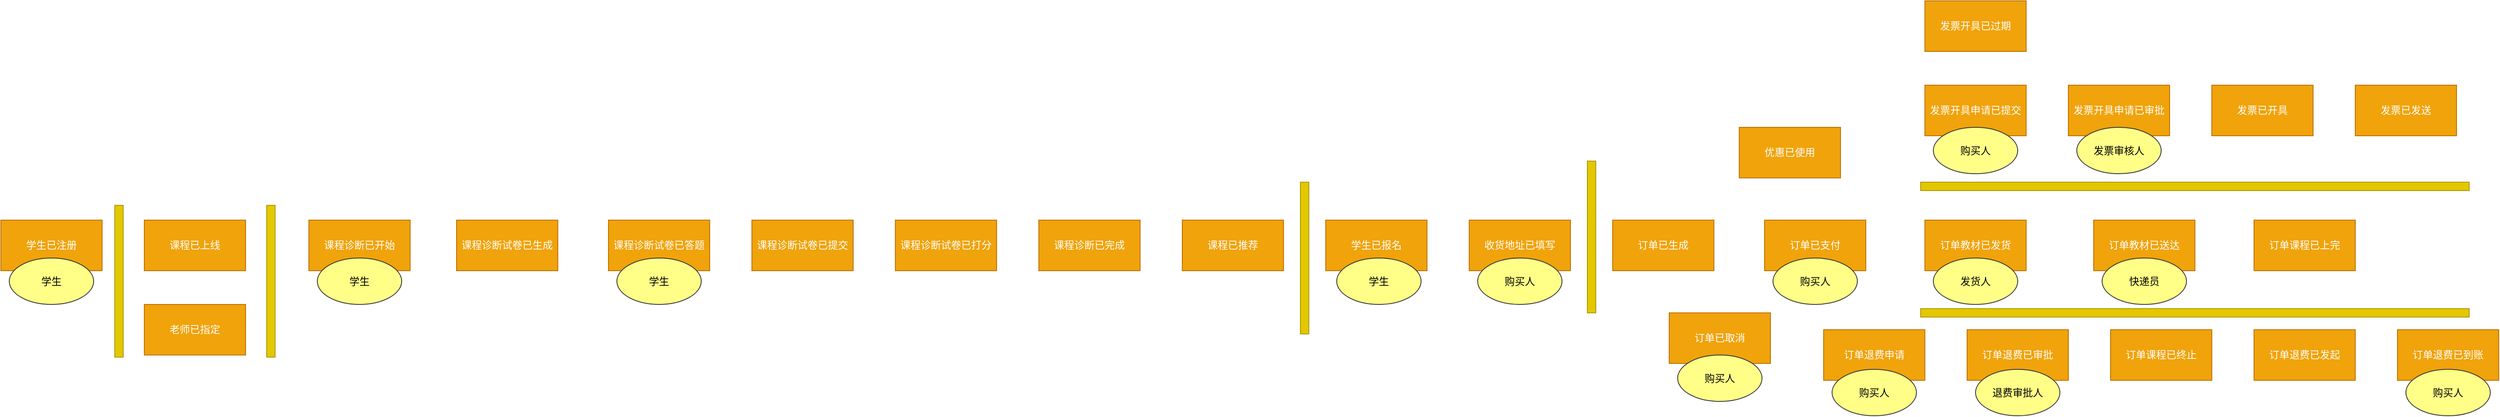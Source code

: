 <mxfile version="11.1.4" type="github"><diagram id="G8w8V76md9xOgDB4XLrM" name="Page-1"><mxGraphModel dx="2631" dy="525" grid="1" gridSize="10" guides="1" tooltips="1" connect="1" arrows="1" fold="1" page="1" pageScale="1" pageWidth="827" pageHeight="1169" math="0" shadow="0"><root><mxCell id="0"/><mxCell id="1" parent="0"/><mxCell id="5JOC6SV2YJLlVuiQpK-7-1" value="课程诊断已开始" style="rounded=0;whiteSpace=wrap;html=1;fillColor=#f0a30a;strokeColor=#BD7000;fontColor=#ffffff;" parent="1" vertex="1"><mxGeometry x="-905" y="380" width="120" height="60" as="geometry"/></mxCell><mxCell id="5JOC6SV2YJLlVuiQpK-7-4" value="收货地址已填写" style="rounded=0;whiteSpace=wrap;html=1;fillColor=#f0a30a;strokeColor=#BD7000;fontColor=#ffffff;" parent="1" vertex="1"><mxGeometry x="470" y="380" width="120" height="60" as="geometry"/></mxCell><mxCell id="5JOC6SV2YJLlVuiQpK-7-5" value="订单已支付" style="rounded=0;whiteSpace=wrap;html=1;fillColor=#f0a30a;strokeColor=#BD7000;fontColor=#ffffff;" parent="1" vertex="1"><mxGeometry x="820" y="380" width="120" height="60" as="geometry"/></mxCell><mxCell id="5JOC6SV2YJLlVuiQpK-7-7" value="订单已生成" style="rounded=0;whiteSpace=wrap;html=1;fillColor=#f0a30a;strokeColor=#BD7000;fontColor=#ffffff;" parent="1" vertex="1"><mxGeometry x="640" y="380" width="120" height="60" as="geometry"/></mxCell><mxCell id="5JOC6SV2YJLlVuiQpK-7-8" value="订单已取消" style="rounded=0;whiteSpace=wrap;html=1;fillColor=#f0a30a;strokeColor=#BD7000;fontColor=#ffffff;" parent="1" vertex="1"><mxGeometry x="707" y="490" width="120" height="60" as="geometry"/></mxCell><mxCell id="5JOC6SV2YJLlVuiQpK-7-9" value="订单教材已发货" style="rounded=0;whiteSpace=wrap;html=1;fillColor=#f0a30a;strokeColor=#BD7000;fontColor=#ffffff;" parent="1" vertex="1"><mxGeometry x="1010" y="380" width="120" height="60" as="geometry"/></mxCell><mxCell id="5JOC6SV2YJLlVuiQpK-7-11" value="发票已开具" style="rounded=0;whiteSpace=wrap;html=1;fillColor=#f0a30a;strokeColor=#BD7000;fontColor=#ffffff;" parent="1" vertex="1"><mxGeometry x="1350" y="220" width="120" height="60" as="geometry"/></mxCell><mxCell id="5JOC6SV2YJLlVuiQpK-7-14" value="课程已推荐" style="rounded=0;whiteSpace=wrap;html=1;fillColor=#f0a30a;strokeColor=#BD7000;fontColor=#ffffff;" parent="1" vertex="1"><mxGeometry x="130" y="380" width="120" height="60" as="geometry"/></mxCell><mxCell id="5JOC6SV2YJLlVuiQpK-7-15" value="课程诊断试卷已打分" style="rounded=0;whiteSpace=wrap;html=1;fillColor=#f0a30a;strokeColor=#BD7000;fontColor=#ffffff;" parent="1" vertex="1"><mxGeometry x="-210" y="380" width="120" height="60" as="geometry"/></mxCell><mxCell id="5JOC6SV2YJLlVuiQpK-7-16" value="学生已报名" style="rounded=0;whiteSpace=wrap;html=1;fillColor=#f0a30a;strokeColor=#BD7000;fontColor=#ffffff;" parent="1" vertex="1"><mxGeometry x="300" y="380" width="120" height="60" as="geometry"/></mxCell><mxCell id="5JOC6SV2YJLlVuiQpK-7-17" value="订单教材已送达" style="rounded=0;whiteSpace=wrap;html=1;fillColor=#f0a30a;strokeColor=#BD7000;fontColor=#ffffff;" parent="1" vertex="1"><mxGeometry x="1210" y="380" width="120" height="60" as="geometry"/></mxCell><mxCell id="30TCNtPFhE_TjE8MfQyz-1" value="课程已上线" style="rounded=0;whiteSpace=wrap;html=1;fillColor=#f0a30a;strokeColor=#BD7000;fontColor=#ffffff;" parent="1" vertex="1"><mxGeometry x="-1100" y="380" width="120" height="60" as="geometry"/></mxCell><mxCell id="30TCNtPFhE_TjE8MfQyz-2" value="学生已注册" style="rounded=0;whiteSpace=wrap;html=1;fillColor=#f0a30a;strokeColor=#BD7000;fontColor=#ffffff;" parent="1" vertex="1"><mxGeometry x="-1270" y="380" width="120" height="60" as="geometry"/></mxCell><mxCell id="30TCNtPFhE_TjE8MfQyz-3" value="老师已指定" style="rounded=0;whiteSpace=wrap;html=1;fillColor=#f0a30a;strokeColor=#BD7000;fontColor=#ffffff;" parent="1" vertex="1"><mxGeometry x="-1100" y="480" width="120" height="60" as="geometry"/></mxCell><mxCell id="30TCNtPFhE_TjE8MfQyz-4" value="优惠已使用" style="rounded=0;whiteSpace=wrap;html=1;fillColor=#f0a30a;strokeColor=#BD7000;fontColor=#ffffff;" parent="1" vertex="1"><mxGeometry x="790" y="270" width="120" height="60" as="geometry"/></mxCell><mxCell id="30TCNtPFhE_TjE8MfQyz-5" value="订单退费申请" style="rounded=0;whiteSpace=wrap;html=1;fillColor=#f0a30a;strokeColor=#BD7000;fontColor=#ffffff;" parent="1" vertex="1"><mxGeometry x="890" y="510" width="120" height="60" as="geometry"/></mxCell><mxCell id="30TCNtPFhE_TjE8MfQyz-6" value="订单课程已上完" style="rounded=0;whiteSpace=wrap;html=1;fillColor=#f0a30a;strokeColor=#BD7000;fontColor=#ffffff;" parent="1" vertex="1"><mxGeometry x="1400" y="380" width="120" height="60" as="geometry"/></mxCell><mxCell id="30TCNtPFhE_TjE8MfQyz-7" value="课程诊断试卷已生成" style="rounded=0;whiteSpace=wrap;html=1;fillColor=#f0a30a;strokeColor=#BD7000;fontColor=#ffffff;" parent="1" vertex="1"><mxGeometry x="-730" y="380" width="120" height="60" as="geometry"/></mxCell><mxCell id="30TCNtPFhE_TjE8MfQyz-8" value="课程诊断试卷已答题" style="rounded=0;whiteSpace=wrap;html=1;fillColor=#f0a30a;strokeColor=#BD7000;fontColor=#ffffff;" parent="1" vertex="1"><mxGeometry x="-550" y="380" width="120" height="60" as="geometry"/></mxCell><mxCell id="30TCNtPFhE_TjE8MfQyz-9" value="课程诊断试卷已提交" style="rounded=0;whiteSpace=wrap;html=1;fillColor=#f0a30a;strokeColor=#BD7000;fontColor=#ffffff;" parent="1" vertex="1"><mxGeometry x="-380" y="380" width="120" height="60" as="geometry"/></mxCell><mxCell id="30TCNtPFhE_TjE8MfQyz-10" value="课程诊断已完成" style="rounded=0;whiteSpace=wrap;html=1;fillColor=#f0a30a;strokeColor=#BD7000;fontColor=#ffffff;" parent="1" vertex="1"><mxGeometry x="-40" y="380" width="120" height="60" as="geometry"/></mxCell><mxCell id="30TCNtPFhE_TjE8MfQyz-11" value="发票开具申请已提交" style="rounded=0;whiteSpace=wrap;html=1;fillColor=#f0a30a;strokeColor=#BD7000;fontColor=#ffffff;" parent="1" vertex="1"><mxGeometry x="1010" y="220" width="120" height="60" as="geometry"/></mxCell><mxCell id="30TCNtPFhE_TjE8MfQyz-12" value="发票开具申请已审批" style="rounded=0;whiteSpace=wrap;html=1;fillColor=#f0a30a;strokeColor=#BD7000;fontColor=#ffffff;" parent="1" vertex="1"><mxGeometry x="1180" y="220" width="120" height="60" as="geometry"/></mxCell><mxCell id="30TCNtPFhE_TjE8MfQyz-13" value="发票已发送" style="rounded=0;whiteSpace=wrap;html=1;fillColor=#f0a30a;strokeColor=#BD7000;fontColor=#ffffff;" parent="1" vertex="1"><mxGeometry x="1520" y="220" width="120" height="60" as="geometry"/></mxCell><mxCell id="30TCNtPFhE_TjE8MfQyz-15" value="发票开具已过期" style="rounded=0;whiteSpace=wrap;html=1;fillColor=#f0a30a;strokeColor=#BD7000;fontColor=#ffffff;" parent="1" vertex="1"><mxGeometry x="1010" y="120" width="120" height="60" as="geometry"/></mxCell><mxCell id="30TCNtPFhE_TjE8MfQyz-16" value="订单退费已审批" style="rounded=0;whiteSpace=wrap;html=1;fillColor=#f0a30a;strokeColor=#BD7000;fontColor=#ffffff;" parent="1" vertex="1"><mxGeometry x="1060" y="510" width="120" height="60" as="geometry"/></mxCell><mxCell id="30TCNtPFhE_TjE8MfQyz-17" value="订单课程已终止" style="rounded=0;whiteSpace=wrap;html=1;fillColor=#f0a30a;strokeColor=#BD7000;fontColor=#ffffff;" parent="1" vertex="1"><mxGeometry x="1230" y="510" width="120" height="60" as="geometry"/></mxCell><mxCell id="30TCNtPFhE_TjE8MfQyz-18" value="订单退费已发起" style="rounded=0;whiteSpace=wrap;html=1;fillColor=#f0a30a;strokeColor=#BD7000;fontColor=#ffffff;" parent="1" vertex="1"><mxGeometry x="1400" y="510" width="120" height="60" as="geometry"/></mxCell><mxCell id="30TCNtPFhE_TjE8MfQyz-19" value="订单退费已到账" style="rounded=0;whiteSpace=wrap;html=1;fillColor=#f0a30a;strokeColor=#BD7000;fontColor=#ffffff;" parent="1" vertex="1"><mxGeometry x="1570" y="510" width="120" height="60" as="geometry"/></mxCell><mxCell id="1iYOvUZ4MrRbEAVFbk3Z-5" value="学生" style="ellipse;whiteSpace=wrap;html=1;fillColor=#ffff88;strokeColor=#36393d;" vertex="1" parent="1"><mxGeometry x="-1260" y="425" width="100" height="55" as="geometry"/></mxCell><mxCell id="1iYOvUZ4MrRbEAVFbk3Z-6" value="学生" style="ellipse;whiteSpace=wrap;html=1;fillColor=#ffff88;strokeColor=#36393d;" vertex="1" parent="1"><mxGeometry x="-895" y="425" width="100" height="55" as="geometry"/></mxCell><mxCell id="1iYOvUZ4MrRbEAVFbk3Z-7" value="学生" style="ellipse;whiteSpace=wrap;html=1;fillColor=#ffff88;strokeColor=#36393d;" vertex="1" parent="1"><mxGeometry x="-540" y="425" width="100" height="55" as="geometry"/></mxCell><mxCell id="1iYOvUZ4MrRbEAVFbk3Z-8" value="学生" style="ellipse;whiteSpace=wrap;html=1;fillColor=#ffff88;strokeColor=#36393d;" vertex="1" parent="1"><mxGeometry x="313" y="425" width="100" height="55" as="geometry"/></mxCell><mxCell id="1iYOvUZ4MrRbEAVFbk3Z-9" value="购买人" style="ellipse;whiteSpace=wrap;html=1;fillColor=#ffff88;strokeColor=#36393d;" vertex="1" parent="1"><mxGeometry x="480" y="425" width="100" height="55" as="geometry"/></mxCell><mxCell id="1iYOvUZ4MrRbEAVFbk3Z-10" value="购买人" style="ellipse;whiteSpace=wrap;html=1;fillColor=#ffff88;strokeColor=#36393d;" vertex="1" parent="1"><mxGeometry x="1020" y="270" width="100" height="55" as="geometry"/></mxCell><mxCell id="1iYOvUZ4MrRbEAVFbk3Z-11" value="发票审核人" style="ellipse;whiteSpace=wrap;html=1;fillColor=#ffff88;strokeColor=#36393d;" vertex="1" parent="1"><mxGeometry x="1190" y="270" width="100" height="55" as="geometry"/></mxCell><mxCell id="1iYOvUZ4MrRbEAVFbk3Z-13" value="购买人" style="ellipse;whiteSpace=wrap;html=1;fillColor=#ffff88;strokeColor=#36393d;" vertex="1" parent="1"><mxGeometry x="830" y="425" width="100" height="55" as="geometry"/></mxCell><mxCell id="1iYOvUZ4MrRbEAVFbk3Z-14" value="购买人" style="ellipse;whiteSpace=wrap;html=1;fillColor=#ffff88;strokeColor=#36393d;" vertex="1" parent="1"><mxGeometry x="900" y="557" width="100" height="55" as="geometry"/></mxCell><mxCell id="1iYOvUZ4MrRbEAVFbk3Z-15" value="购买人" style="ellipse;whiteSpace=wrap;html=1;fillColor=#ffff88;strokeColor=#36393d;" vertex="1" parent="1"><mxGeometry x="717" y="540" width="100" height="55" as="geometry"/></mxCell><mxCell id="1iYOvUZ4MrRbEAVFbk3Z-16" value="发货人" style="ellipse;whiteSpace=wrap;html=1;fillColor=#ffff88;strokeColor=#36393d;" vertex="1" parent="1"><mxGeometry x="1020" y="425" width="100" height="55" as="geometry"/></mxCell><mxCell id="1iYOvUZ4MrRbEAVFbk3Z-17" value="快递员" style="ellipse;whiteSpace=wrap;html=1;fillColor=#ffff88;strokeColor=#36393d;" vertex="1" parent="1"><mxGeometry x="1220" y="425" width="100" height="55" as="geometry"/></mxCell><mxCell id="1iYOvUZ4MrRbEAVFbk3Z-18" value="购买人" style="ellipse;whiteSpace=wrap;html=1;fillColor=#ffff88;strokeColor=#36393d;" vertex="1" parent="1"><mxGeometry x="1580" y="557" width="100" height="55" as="geometry"/></mxCell><mxCell id="1iYOvUZ4MrRbEAVFbk3Z-19" value="退费审批人" style="ellipse;whiteSpace=wrap;html=1;fillColor=#ffff88;strokeColor=#36393d;" vertex="1" parent="1"><mxGeometry x="1070" y="557" width="100" height="55" as="geometry"/></mxCell><mxCell id="1iYOvUZ4MrRbEAVFbk3Z-20" value="" style="html=1;points=[];perimeter=orthogonalPerimeter;fillColor=#e3c800;strokeColor=#B09500;fontColor=#ffffff;" vertex="1" parent="1"><mxGeometry x="-1135" y="362.5" width="10" height="180" as="geometry"/></mxCell><mxCell id="1iYOvUZ4MrRbEAVFbk3Z-21" value="" style="html=1;points=[];perimeter=orthogonalPerimeter;fillColor=#e3c800;strokeColor=#B09500;fontColor=#ffffff;" vertex="1" parent="1"><mxGeometry x="-955" y="362.5" width="10" height="180" as="geometry"/></mxCell><mxCell id="1iYOvUZ4MrRbEAVFbk3Z-22" value="" style="html=1;points=[];perimeter=orthogonalPerimeter;fillColor=#e3c800;strokeColor=#B09500;fontColor=#ffffff;" vertex="1" parent="1"><mxGeometry x="270" y="335" width="10" height="180" as="geometry"/></mxCell><mxCell id="1iYOvUZ4MrRbEAVFbk3Z-23" value="" style="html=1;points=[];perimeter=orthogonalPerimeter;fillColor=#e3c800;strokeColor=#B09500;fontColor=#ffffff;" vertex="1" parent="1"><mxGeometry x="610" y="310" width="10" height="180" as="geometry"/></mxCell><mxCell id="1iYOvUZ4MrRbEAVFbk3Z-24" value="" style="html=1;points=[];perimeter=orthogonalPerimeter;fillColor=#e3c800;strokeColor=#B09500;fontColor=#ffffff;rotation=90;" vertex="1" parent="1"><mxGeometry x="1325" y="15" width="10" height="650" as="geometry"/></mxCell><mxCell id="1iYOvUZ4MrRbEAVFbk3Z-25" value="" style="html=1;points=[];perimeter=orthogonalPerimeter;fillColor=#e3c800;strokeColor=#B09500;fontColor=#ffffff;rotation=90;" vertex="1" parent="1"><mxGeometry x="1325" y="165" width="10" height="650" as="geometry"/></mxCell></root></mxGraphModel></diagram></mxfile>